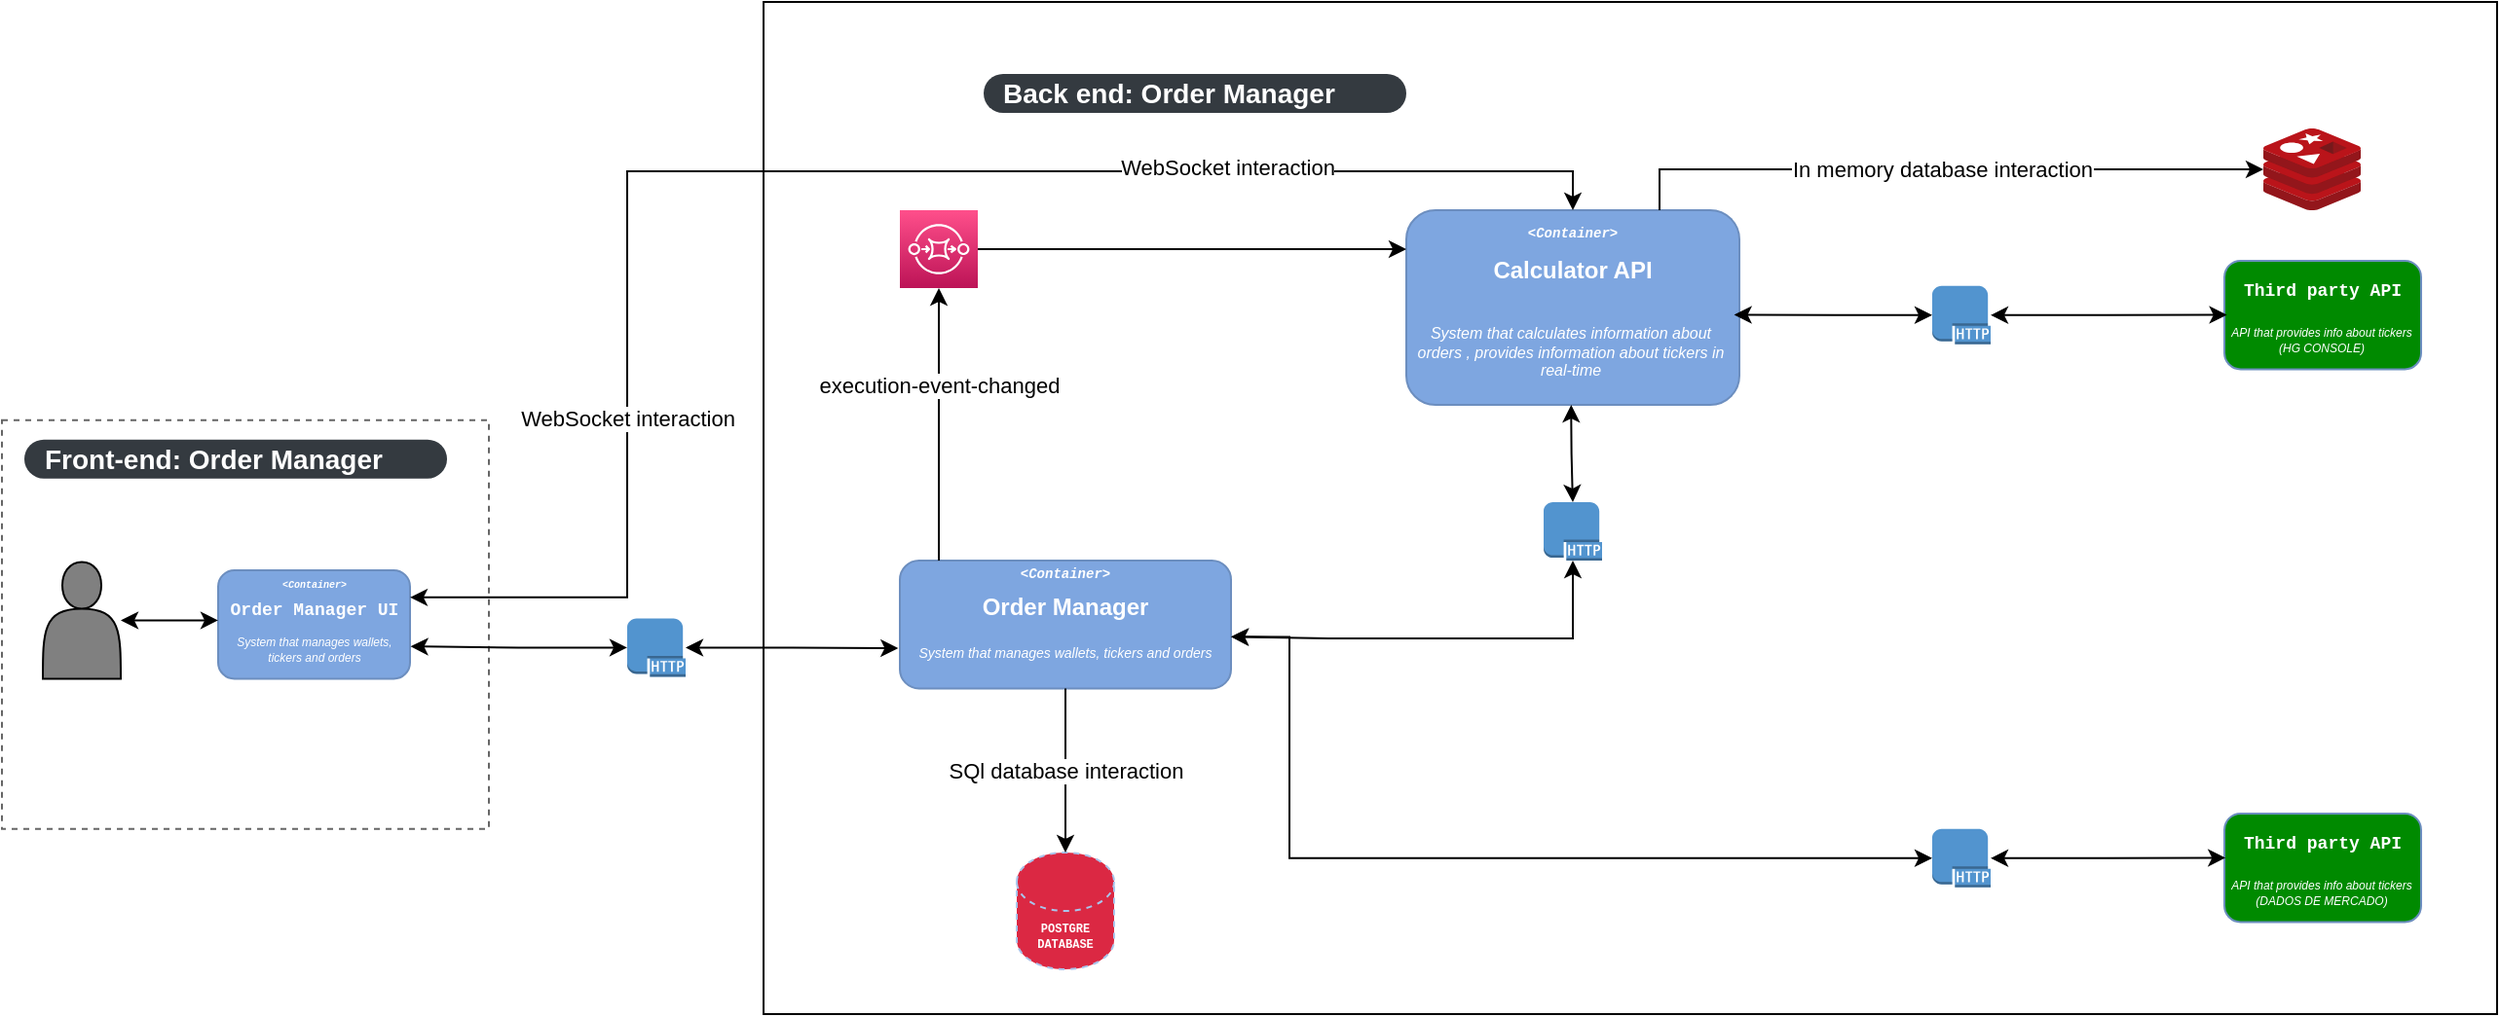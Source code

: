<mxfile version="20.8.16" type="device"><diagram id="G8-z9XxRLCdR_GGqDWJ_" name="UML"><mxGraphModel dx="880" dy="-638" grid="1" gridSize="10" guides="1" tooltips="1" connect="1" arrows="1" fold="1" page="1" pageScale="1" pageWidth="827" pageHeight="1169" math="0" shadow="0"><root><mxCell id="0"/><mxCell id="1" parent="0"/><mxCell id="R6V5apMmHm2lomPGDJpe-30" value="" style="rounded=0;whiteSpace=wrap;html=1;fillColor=none;" parent="1" vertex="1"><mxGeometry x="680" y="1593" width="890" height="520" as="geometry"/></mxCell><mxCell id="QPstVVdOQ1XcHwnL6DTK-19" value="&lt;span style=&quot;font-size: 6px;&quot;&gt;&lt;b&gt;POSTGRE&lt;br&gt;DATABASE&lt;/b&gt;&lt;/span&gt;" style="shape=cylinder3;whiteSpace=wrap;html=1;boundedLbl=1;backgroundOutline=1;size=15;dashed=1;fontFamily=Courier New;fontSize=4;fontColor=#FFFFFF;fillColor=#DB2843;strokeColor=#A9C4EB;align=center;" parent="1" vertex="1"><mxGeometry x="810" y="2030" width="50" height="60" as="geometry"/></mxCell><mxCell id="QPstVVdOQ1XcHwnL6DTK-21" value="" style="group" parent="1" vertex="1" connectable="0"><mxGeometry x="1010" y="1700" width="171" height="100" as="geometry"/></mxCell><mxCell id="QPstVVdOQ1XcHwnL6DTK-22" value="" style="rounded=1;whiteSpace=wrap;html=1;fillColor=#7EA6E0;strokeColor=#6c8ebf;" parent="QPstVVdOQ1XcHwnL6DTK-21" vertex="1"><mxGeometry width="171" height="100.0" as="geometry"/></mxCell><mxCell id="QPstVVdOQ1XcHwnL6DTK-23" value="&lt;font color=&quot;#ffffff&quot;&gt;&lt;b&gt;Calculator API&lt;/b&gt;&lt;/font&gt;" style="text;html=1;strokeColor=none;fillColor=none;align=center;verticalAlign=middle;whiteSpace=wrap;rounded=0;" parent="QPstVVdOQ1XcHwnL6DTK-21" vertex="1"><mxGeometry y="12.5" width="171" height="37.5" as="geometry"/></mxCell><mxCell id="QPstVVdOQ1XcHwnL6DTK-24" value="&lt;b style=&quot;border-color: var(--border-color); color: rgb(255, 255, 255); font-family: &amp;quot;Courier New&amp;quot;; font-size: x-small;&quot;&gt;&lt;i style=&quot;border-color: var(--border-color); font-size: 7px;&quot;&gt;&amp;lt;Container&amp;gt;&lt;/i&gt;&lt;/b&gt;" style="text;html=1;strokeColor=none;fillColor=none;align=center;verticalAlign=middle;whiteSpace=wrap;rounded=0;" parent="QPstVVdOQ1XcHwnL6DTK-21" vertex="1"><mxGeometry width="171" height="20" as="geometry"/></mxCell><mxCell id="QPstVVdOQ1XcHwnL6DTK-29" value="&lt;i&gt;&lt;font style=&quot;font-size: 8px;&quot;&gt;System that calculates information about orders , provides information about tickers in real-time&lt;/font&gt;&lt;/i&gt;" style="text;html=1;strokeColor=none;fillColor=none;align=center;verticalAlign=middle;whiteSpace=wrap;rounded=0;dashed=1;fontFamily=Helvetica;fontSize=4;fontColor=#FFFFFF;" parent="QPstVVdOQ1XcHwnL6DTK-21" vertex="1"><mxGeometry y="46.15" width="169.307" height="53.85" as="geometry"/></mxCell><mxCell id="j_ZHUDLepbIBqZkPZ3a7-14" value="Back end: Order Manager" style="rounded=1;whiteSpace=wrap;html=1;arcSize=50;strokeColor=none;strokeWidth=1;fillColor=#343A40;fontColor=#ffffff;whiteSpace=wrap;align=left;verticalAlign=middle;spacingLeft=0;fontStyle=1;fontSize=14;spacing=10;dashed=1;" parent="1" vertex="1"><mxGeometry x="793" y="1630" width="217" height="20" as="geometry"/></mxCell><mxCell id="j_ZHUDLepbIBqZkPZ3a7-31" value="" style="rounded=0;whiteSpace=wrap;html=1;fontSize=4;fillColor=none;dashed=1;fontColor=#666666;strokeColor=#666666;" parent="1" vertex="1"><mxGeometry x="289" y="1807.87" width="250" height="210" as="geometry"/></mxCell><mxCell id="j_ZHUDLepbIBqZkPZ3a7-61" value="Front-end: Order Manager" style="rounded=1;whiteSpace=wrap;html=1;arcSize=50;strokeColor=none;strokeWidth=1;fillColor=#343A40;fontColor=#ffffff;whiteSpace=wrap;align=left;verticalAlign=middle;spacingLeft=0;fontStyle=1;fontSize=14;spacing=10;dashed=1;" parent="1" vertex="1"><mxGeometry x="300.5" y="1817.86" width="217" height="20" as="geometry"/></mxCell><mxCell id="j_ZHUDLepbIBqZkPZ3a7-63" value="" style="group" parent="1" vertex="1" connectable="0"><mxGeometry x="400" y="1885.01" width="98.5" height="55.71" as="geometry"/></mxCell><mxCell id="j_ZHUDLepbIBqZkPZ3a7-34" value="" style="rounded=1;whiteSpace=wrap;html=1;fillColor=#7EA6E0;strokeColor=#6c8ebf;" parent="j_ZHUDLepbIBqZkPZ3a7-63" vertex="1"><mxGeometry width="98.5" height="55.71" as="geometry"/></mxCell><mxCell id="j_ZHUDLepbIBqZkPZ3a7-35" value="&lt;font size=&quot;1&quot; color=&quot;#ffffff&quot; face=&quot;Courier New&quot; style=&quot;&quot;&gt;&lt;b style=&quot;font-size: 9px;&quot;&gt;Order Manager UI&lt;/b&gt;&lt;/font&gt;" style="text;html=1;strokeColor=none;fillColor=none;align=center;verticalAlign=middle;whiteSpace=wrap;rounded=0;" parent="j_ZHUDLepbIBqZkPZ3a7-63" vertex="1"><mxGeometry x="3.8" y="11.784" width="90.901" height="13.927" as="geometry"/></mxCell><mxCell id="j_ZHUDLepbIBqZkPZ3a7-36" value="&lt;font size=&quot;1&quot; color=&quot;#ffffff&quot; face=&quot;Courier New&quot; style=&quot;&quot;&gt;&lt;b style=&quot;&quot;&gt;&lt;i style=&quot;font-size: 5px;&quot;&gt;&amp;lt;Container&amp;gt;&lt;/i&gt;&lt;/b&gt;&lt;/font&gt;" style="text;html=1;strokeColor=none;fillColor=none;align=center;verticalAlign=middle;whiteSpace=wrap;rounded=0;" parent="j_ZHUDLepbIBqZkPZ3a7-63" vertex="1"><mxGeometry x="3.8" width="90.9" height="10" as="geometry"/></mxCell><mxCell id="j_ZHUDLepbIBqZkPZ3a7-37" value="&lt;i&gt;&lt;font style=&quot;font-size: 6px;&quot; color=&quot;#ffffff&quot;&gt;System that manages wallets, tickers and orders&lt;/font&gt;&lt;/i&gt;" style="text;html=1;strokeColor=none;fillColor=none;align=center;verticalAlign=middle;whiteSpace=wrap;rounded=0;dashed=1;fontFamily=Helvetica;fontSize=4;fontColor=#666666;" parent="j_ZHUDLepbIBqZkPZ3a7-63" vertex="1"><mxGeometry y="25.71" width="98.5" height="30.0" as="geometry"/></mxCell><mxCell id="j_ZHUDLepbIBqZkPZ3a7-78" style="edgeStyle=entityRelationEdgeStyle;rounded=0;orthogonalLoop=1;jettySize=auto;html=1;entryX=0;entryY=0;entryDx=0;entryDy=0;fontSize=16;fontColor=#666666;startArrow=classic;startFill=1;elbow=vertical;" parent="1" source="j_ZHUDLepbIBqZkPZ3a7-76" target="j_ZHUDLepbIBqZkPZ3a7-37" edge="1"><mxGeometry relative="1" as="geometry"/></mxCell><mxCell id="j_ZHUDLepbIBqZkPZ3a7-76" value="" style="shape=actor;whiteSpace=wrap;html=1;rounded=0;strokeColor=default;fontSize=16;fontColor=#666666;fillColor=#808080;" parent="1" vertex="1"><mxGeometry x="310" y="1880.72" width="40" height="60" as="geometry"/></mxCell><mxCell id="IbCL7foB4Mhcm8tWdogY-5" value="" style="group" parent="1" vertex="1" connectable="0"><mxGeometry x="1430" y="1726" width="101" height="55.71" as="geometry"/></mxCell><mxCell id="IbCL7foB4Mhcm8tWdogY-6" value="" style="rounded=1;whiteSpace=wrap;html=1;fillColor=#008A00;strokeColor=#6c8ebf;" parent="IbCL7foB4Mhcm8tWdogY-5" vertex="1"><mxGeometry width="101" height="55.71" as="geometry"/></mxCell><mxCell id="IbCL7foB4Mhcm8tWdogY-7" value="&lt;font size=&quot;1&quot; color=&quot;#ffffff&quot; face=&quot;Courier New&quot; style=&quot;&quot;&gt;&lt;b style=&quot;font-size: 9px;&quot;&gt;Third party API&lt;/b&gt;&lt;/font&gt;" style="text;html=1;strokeColor=none;fillColor=none;align=center;verticalAlign=middle;whiteSpace=wrap;rounded=0;" parent="IbCL7foB4Mhcm8tWdogY-5" vertex="1"><mxGeometry y="6.964" width="101" height="13.927" as="geometry"/></mxCell><mxCell id="IbCL7foB4Mhcm8tWdogY-8" value="&lt;i&gt;&lt;font style=&quot;font-size: 6px;&quot;&gt;API that provides info about tickers (HG CONSOLE)&lt;/font&gt;&lt;/i&gt;" style="text;html=1;strokeColor=none;fillColor=none;align=center;verticalAlign=middle;whiteSpace=wrap;rounded=0;dashed=1;fontFamily=Helvetica;fontSize=4;fontColor=#FFFFFF;" parent="IbCL7foB4Mhcm8tWdogY-5" vertex="1"><mxGeometry y="25.71" width="100" height="30" as="geometry"/></mxCell><mxCell id="R6V5apMmHm2lomPGDJpe-14" style="edgeStyle=orthogonalEdgeStyle;rounded=0;orthogonalLoop=1;jettySize=auto;html=1;" parent="1" source="R6V5apMmHm2lomPGDJpe-1" edge="1"><mxGeometry relative="1" as="geometry"><Array as="points"><mxPoint x="1010" y="1720"/></Array><mxPoint x="1010" y="1720" as="targetPoint"/></mxGeometry></mxCell><mxCell id="R6V5apMmHm2lomPGDJpe-1" value="" style="sketch=0;points=[[0,0,0],[0.25,0,0],[0.5,0,0],[0.75,0,0],[1,0,0],[0,1,0],[0.25,1,0],[0.5,1,0],[0.75,1,0],[1,1,0],[0,0.25,0],[0,0.5,0],[0,0.75,0],[1,0.25,0],[1,0.5,0],[1,0.75,0]];outlineConnect=0;fontColor=#232F3E;gradientColor=#FF4F8B;gradientDirection=north;fillColor=#BC1356;strokeColor=#ffffff;dashed=0;verticalLabelPosition=bottom;verticalAlign=top;align=center;html=1;fontSize=12;fontStyle=0;aspect=fixed;shape=mxgraph.aws4.resourceIcon;resIcon=mxgraph.aws4.sqs;" parent="1" vertex="1"><mxGeometry x="750" y="1700" width="40" height="40" as="geometry"/></mxCell><mxCell id="R6V5apMmHm2lomPGDJpe-2" value="" style="group" parent="1" vertex="1" connectable="0"><mxGeometry x="750" y="1880" width="195" height="142.66" as="geometry"/></mxCell><mxCell id="QPstVVdOQ1XcHwnL6DTK-15" value="" style="rounded=1;whiteSpace=wrap;html=1;fillColor=#7EA6E0;strokeColor=#6c8ebf;" parent="R6V5apMmHm2lomPGDJpe-2" vertex="1"><mxGeometry width="170" height="65.71" as="geometry"/></mxCell><mxCell id="QPstVVdOQ1XcHwnL6DTK-16" value="&lt;b&gt;&lt;font color=&quot;#ffffff&quot;&gt;Order Manager&lt;/font&gt;&lt;/b&gt;" style="text;html=1;strokeColor=none;fillColor=none;align=center;verticalAlign=middle;whiteSpace=wrap;rounded=0;" parent="R6V5apMmHm2lomPGDJpe-2" vertex="1"><mxGeometry y="8.21" width="170" height="31.79" as="geometry"/></mxCell><mxCell id="QPstVVdOQ1XcHwnL6DTK-17" value="&lt;font size=&quot;1&quot; color=&quot;#ffffff&quot; face=&quot;Courier New&quot; style=&quot;&quot;&gt;&lt;b style=&quot;&quot;&gt;&lt;i style=&quot;font-size: 7px;&quot;&gt;&amp;lt;Container&amp;gt;&lt;/i&gt;&lt;/b&gt;&lt;/font&gt;" style="text;html=1;strokeColor=none;fillColor=none;align=center;verticalAlign=middle;whiteSpace=wrap;rounded=0;" parent="R6V5apMmHm2lomPGDJpe-2" vertex="1"><mxGeometry width="170" height="10" as="geometry"/></mxCell><mxCell id="QPstVVdOQ1XcHwnL6DTK-27" value="&lt;i&gt;&lt;font style=&quot;font-size: 7px;&quot; color=&quot;#ffffff&quot;&gt;System that manages wallets, tickers and orders&lt;/font&gt;&lt;/i&gt;" style="text;html=1;strokeColor=none;fillColor=none;align=center;verticalAlign=middle;whiteSpace=wrap;rounded=0;dashed=1;fontFamily=Helvetica;fontSize=4;fontColor=#666666;" parent="R6V5apMmHm2lomPGDJpe-2" vertex="1"><mxGeometry y="30.325" width="170" height="35.385" as="geometry"/></mxCell><mxCell id="R6V5apMmHm2lomPGDJpe-4" value="SQl database interaction" style="edgeStyle=orthogonalEdgeStyle;rounded=0;orthogonalLoop=1;jettySize=auto;html=1;entryX=0.5;entryY=0;entryDx=0;entryDy=0;entryPerimeter=0;" parent="1" source="QPstVVdOQ1XcHwnL6DTK-27" target="QPstVVdOQ1XcHwnL6DTK-19" edge="1"><mxGeometry relative="1" as="geometry"><Array as="points"><mxPoint x="835" y="1970"/><mxPoint x="835" y="1970"/></Array></mxGeometry></mxCell><mxCell id="R6V5apMmHm2lomPGDJpe-5" value="execution-event-changed" style="edgeStyle=orthogonalEdgeStyle;rounded=0;orthogonalLoop=1;jettySize=auto;html=1;entryX=0.5;entryY=1;entryDx=0;entryDy=0;entryPerimeter=0;" parent="1" source="QPstVVdOQ1XcHwnL6DTK-17" target="R6V5apMmHm2lomPGDJpe-1" edge="1"><mxGeometry x="0.286" relative="1" as="geometry"><Array as="points"><mxPoint x="770" y="1840"/><mxPoint x="770" y="1840"/></Array><mxPoint as="offset"/></mxGeometry></mxCell><mxCell id="R6V5apMmHm2lomPGDJpe-6" value="" style="sketch=0;aspect=fixed;html=1;points=[];align=center;image;fontSize=12;image=img/lib/mscae/Cache_Redis_Product.svg;" parent="1" vertex="1"><mxGeometry x="1450" y="1658" width="50" height="42" as="geometry"/></mxCell><mxCell id="R6V5apMmHm2lomPGDJpe-8" value="In memory database interaction" style="edgeStyle=orthogonalEdgeStyle;rounded=0;orthogonalLoop=1;jettySize=auto;html=1;" parent="1" target="R6V5apMmHm2lomPGDJpe-6" edge="1"><mxGeometry relative="1" as="geometry"><mxPoint x="1140" y="1700" as="sourcePoint"/><Array as="points"><mxPoint x="1140" y="1700"/><mxPoint x="1140" y="1640"/></Array><mxPoint as="offset"/></mxGeometry></mxCell><mxCell id="-E4H5oC0sihJtCAu3uW5-21" style="edgeStyle=orthogonalEdgeStyle;rounded=0;orthogonalLoop=1;jettySize=auto;html=1;entryX=0.994;entryY=0.14;entryDx=0;entryDy=0;entryPerimeter=0;startArrow=classic;startFill=1;" parent="1" source="R6V5apMmHm2lomPGDJpe-15" target="QPstVVdOQ1XcHwnL6DTK-29" edge="1"><mxGeometry relative="1" as="geometry"/></mxCell><mxCell id="-E4H5oC0sihJtCAu3uW5-25" style="edgeStyle=orthogonalEdgeStyle;rounded=0;orthogonalLoop=1;jettySize=auto;html=1;entryX=0.013;entryY=0.069;entryDx=0;entryDy=0;startArrow=classic;startFill=1;entryPerimeter=0;" parent="1" source="R6V5apMmHm2lomPGDJpe-15" target="IbCL7foB4Mhcm8tWdogY-8" edge="1"><mxGeometry relative="1" as="geometry"><Array as="points"/></mxGeometry></mxCell><mxCell id="R6V5apMmHm2lomPGDJpe-15" value="" style="outlineConnect=0;dashed=0;verticalLabelPosition=bottom;verticalAlign=top;align=center;html=1;shape=mxgraph.aws3.http_protocol;fillColor=#5294CF;gradientColor=none;" parent="1" vertex="1"><mxGeometry x="1280" y="1738.86" width="30" height="30" as="geometry"/></mxCell><mxCell id="R6V5apMmHm2lomPGDJpe-25" style="edgeStyle=orthogonalEdgeStyle;rounded=0;orthogonalLoop=1;jettySize=auto;html=1;entryX=-0.005;entryY=0.415;entryDx=0;entryDy=0;entryPerimeter=0;startArrow=classic;startFill=1;" parent="1" source="R6V5apMmHm2lomPGDJpe-20" target="QPstVVdOQ1XcHwnL6DTK-27" edge="1"><mxGeometry relative="1" as="geometry"/></mxCell><mxCell id="7MmbhEguHUzOskt0_W_d-6" style="edgeStyle=orthogonalEdgeStyle;rounded=0;orthogonalLoop=1;jettySize=auto;html=1;entryX=1.003;entryY=0.446;entryDx=0;entryDy=0;entryPerimeter=0;fontSize=6;fontColor=#000000;startArrow=classic;startFill=1;" parent="1" source="R6V5apMmHm2lomPGDJpe-20" target="j_ZHUDLepbIBqZkPZ3a7-37" edge="1"><mxGeometry relative="1" as="geometry"/></mxCell><mxCell id="R6V5apMmHm2lomPGDJpe-20" value="" style="outlineConnect=0;dashed=0;verticalLabelPosition=bottom;verticalAlign=top;align=center;html=1;shape=mxgraph.aws3.http_protocol;fillColor=#5294CF;gradientColor=none;" parent="1" vertex="1"><mxGeometry x="610" y="1909.71" width="30" height="30" as="geometry"/></mxCell><mxCell id="R6V5apMmHm2lomPGDJpe-27" style="edgeStyle=orthogonalEdgeStyle;rounded=0;orthogonalLoop=1;jettySize=auto;html=1;exitX=1;exitY=0.25;exitDx=0;exitDy=0;entryX=0.5;entryY=0;entryDx=0;entryDy=0;startArrow=classic;startFill=1;" parent="1" source="j_ZHUDLepbIBqZkPZ3a7-34" target="QPstVVdOQ1XcHwnL6DTK-24" edge="1"><mxGeometry relative="1" as="geometry"><Array as="points"><mxPoint x="610" y="1899"/><mxPoint x="610" y="1680"/><mxPoint x="1096" y="1680"/></Array></mxGeometry></mxCell><mxCell id="R6V5apMmHm2lomPGDJpe-28" value="WebSocket interaction" style="edgeLabel;html=1;align=center;verticalAlign=middle;resizable=0;points=[];" parent="R6V5apMmHm2lomPGDJpe-27" vertex="1" connectable="0"><mxGeometry x="-0.636" relative="1" as="geometry"><mxPoint y="-52" as="offset"/></mxGeometry></mxCell><mxCell id="R6V5apMmHm2lomPGDJpe-29" value="WebSocket interaction" style="edgeLabel;html=1;align=center;verticalAlign=middle;resizable=0;points=[];" parent="R6V5apMmHm2lomPGDJpe-27" vertex="1" connectable="0"><mxGeometry x="0.526" y="2" relative="1" as="geometry"><mxPoint as="offset"/></mxGeometry></mxCell><mxCell id="-E4H5oC0sihJtCAu3uW5-9" value="" style="group" parent="1" vertex="1" connectable="0"><mxGeometry x="1430" y="2010" width="101" height="55.71" as="geometry"/></mxCell><mxCell id="-E4H5oC0sihJtCAu3uW5-10" value="" style="rounded=1;whiteSpace=wrap;html=1;fillColor=#008A00;strokeColor=#6c8ebf;" parent="-E4H5oC0sihJtCAu3uW5-9" vertex="1"><mxGeometry width="101" height="55.71" as="geometry"/></mxCell><mxCell id="-E4H5oC0sihJtCAu3uW5-11" value="&lt;font size=&quot;1&quot; color=&quot;#ffffff&quot; face=&quot;Courier New&quot; style=&quot;&quot;&gt;&lt;b style=&quot;font-size: 9px;&quot;&gt;Third party API&lt;/b&gt;&lt;/font&gt;" style="text;html=1;strokeColor=none;fillColor=none;align=center;verticalAlign=middle;whiteSpace=wrap;rounded=0;" parent="-E4H5oC0sihJtCAu3uW5-9" vertex="1"><mxGeometry y="6.964" width="101" height="13.927" as="geometry"/></mxCell><mxCell id="-E4H5oC0sihJtCAu3uW5-12" value="&lt;i&gt;&lt;font style=&quot;font-size: 6px;&quot;&gt;API that provides info about tickers (DADOS DE MERCADO)&lt;/font&gt;&lt;/i&gt;" style="text;html=1;strokeColor=none;fillColor=none;align=center;verticalAlign=middle;whiteSpace=wrap;rounded=0;dashed=1;fontFamily=Helvetica;fontSize=4;fontColor=#FFFFFF;" parent="-E4H5oC0sihJtCAu3uW5-9" vertex="1"><mxGeometry y="25.71" width="100" height="30" as="geometry"/></mxCell><mxCell id="-E4H5oC0sihJtCAu3uW5-13" style="edgeStyle=orthogonalEdgeStyle;rounded=0;orthogonalLoop=1;jettySize=auto;html=1;entryX=0.006;entryY=0.408;entryDx=0;entryDy=0;entryPerimeter=0;startArrow=classic;startFill=1;" parent="1" source="-E4H5oC0sihJtCAu3uW5-14" target="-E4H5oC0sihJtCAu3uW5-10" edge="1"><mxGeometry relative="1" as="geometry"/></mxCell><mxCell id="-E4H5oC0sihJtCAu3uW5-19" style="edgeStyle=orthogonalEdgeStyle;rounded=0;orthogonalLoop=1;jettySize=auto;html=1;entryX=1;entryY=0.25;entryDx=0;entryDy=0;startArrow=classic;startFill=1;" parent="1" source="-E4H5oC0sihJtCAu3uW5-14" target="QPstVVdOQ1XcHwnL6DTK-27" edge="1"><mxGeometry relative="1" as="geometry"><Array as="points"><mxPoint x="950" y="2033"/><mxPoint x="950" y="1919"/></Array></mxGeometry></mxCell><mxCell id="-E4H5oC0sihJtCAu3uW5-14" value="" style="outlineConnect=0;dashed=0;verticalLabelPosition=bottom;verticalAlign=top;align=center;html=1;shape=mxgraph.aws3.http_protocol;fillColor=#5294CF;gradientColor=none;" parent="1" vertex="1"><mxGeometry x="1280" y="2017.86" width="30" height="30" as="geometry"/></mxCell><mxCell id="-E4H5oC0sihJtCAu3uW5-34" style="edgeStyle=orthogonalEdgeStyle;rounded=0;orthogonalLoop=1;jettySize=auto;html=1;entryX=1;entryY=0.25;entryDx=0;entryDy=0;startArrow=classic;startFill=1;" parent="1" source="-E4H5oC0sihJtCAu3uW5-35" target="QPstVVdOQ1XcHwnL6DTK-27" edge="1"><mxGeometry relative="1" as="geometry"><mxPoint x="940" y="1800.001" as="targetPoint"/><Array as="points"><mxPoint x="1095" y="1920"/><mxPoint x="970" y="1920"/></Array></mxGeometry></mxCell><mxCell id="-E4H5oC0sihJtCAu3uW5-35" value="" style="outlineConnect=0;dashed=0;verticalLabelPosition=bottom;verticalAlign=top;align=center;html=1;shape=mxgraph.aws3.http_protocol;fillColor=#5294CF;gradientColor=none;" parent="1" vertex="1"><mxGeometry x="1080.5" y="1850" width="30" height="30" as="geometry"/></mxCell><mxCell id="-E4H5oC0sihJtCAu3uW5-37" style="edgeStyle=orthogonalEdgeStyle;curved=1;rounded=0;orthogonalLoop=1;jettySize=auto;html=1;entryX=0.5;entryY=0;entryDx=0;entryDy=0;entryPerimeter=0;startArrow=classic;startFill=1;" parent="1" source="QPstVVdOQ1XcHwnL6DTK-29" target="-E4H5oC0sihJtCAu3uW5-35" edge="1"><mxGeometry relative="1" as="geometry"/></mxCell></root></mxGraphModel></diagram></mxfile>
